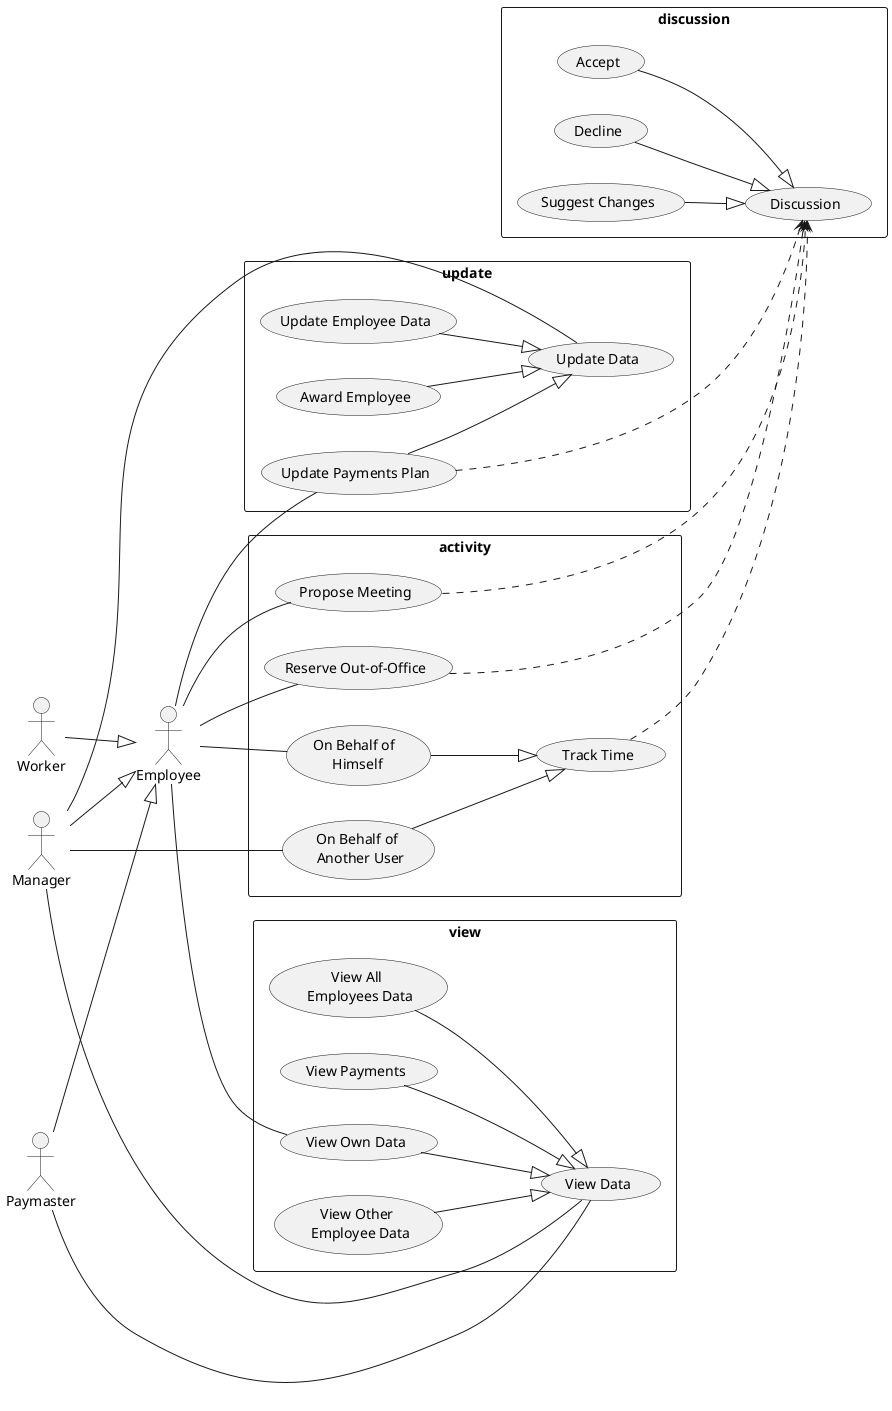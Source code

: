 @startuml
left to right direction

:Employee: as employee
:Worker: as worker
:Manager: as manager
:Paymaster: as paymaster

worker --|> employee
manager --|> employee
paymaster --|> employee

rectangle discussion {
  (Discussion) as d
  (Accept) as a
  (Decline) as c
  (Suggest Changes) as sc


  a --|> d
  c --|> d
  sc --|> d
}

rectangle activity {
  (Track Time) as tt
  (On Behalf of \n Himself) as ttByEmployee
  (On Behalf of \n Another User) as ttByManager

  ttByEmployee --|> tt
  ttByManager --|> tt

  (Propose Meeting) as pm

  (Reserve Out-of-Office) as rooo

  pm ..> d
  rooo ..> d
  tt ..> d
}

employee -- ttByEmployee
manager -- ttByManager

employee -- pm

employee -- rooo

rectangle view {
  (View Data) as vd
  (View Own Data) as vod
  (View Other \n Employee Data) as voed
  (View All \n Employees Data) as vaed
  (View Payments) as vp

  vod --|> vd
  voed --|> vd
  vaed --|> vd
  vp --|> vd
}

employee -- vod
manager -- vd
paymaster -- vd

rectangle update {
  (Update Data) as ud
  (Update Employee Data) as ued
  (Update Payments Plan) as upp
  (Award Employee) as ae

  ued --|> ud
  upp --|> ud
  ae --|> ud

  upp ..> d
}

employee -- upp
manager -- ud

@enduml